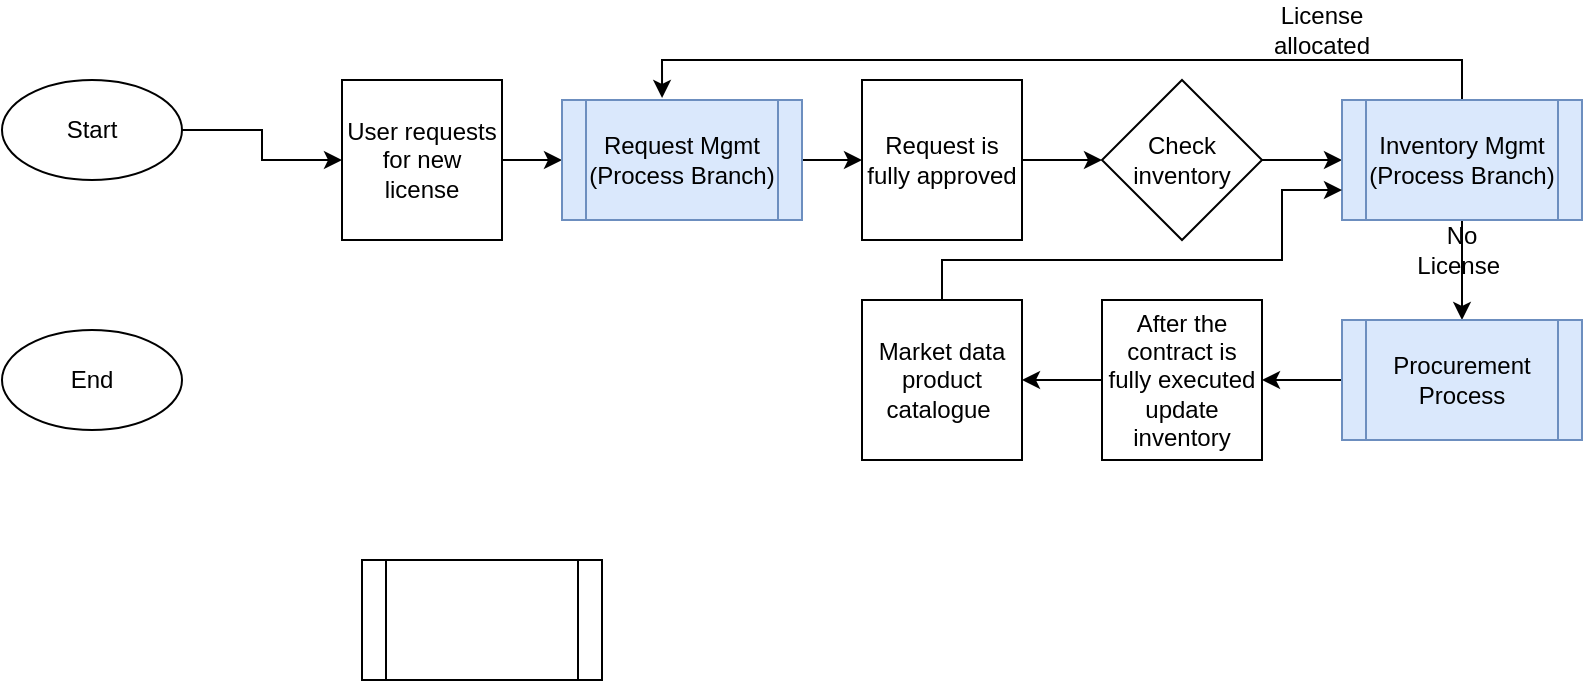 <mxfile version="23.1.2" type="github">
  <diagram name="Page-1" id="vAEatEsLHrIx9eN2LmbF">
    <mxGraphModel dx="880" dy="426" grid="1" gridSize="10" guides="1" tooltips="1" connect="1" arrows="1" fold="1" page="1" pageScale="1" pageWidth="850" pageHeight="1100" math="0" shadow="0">
      <root>
        <mxCell id="0" />
        <mxCell id="1" parent="0" />
        <mxCell id="pXW90rsx0bg_8WNFCdnt-8" value="" style="edgeStyle=orthogonalEdgeStyle;rounded=0;orthogonalLoop=1;jettySize=auto;html=1;" edge="1" parent="1" source="pXW90rsx0bg_8WNFCdnt-1" target="pXW90rsx0bg_8WNFCdnt-6">
          <mxGeometry relative="1" as="geometry" />
        </mxCell>
        <mxCell id="pXW90rsx0bg_8WNFCdnt-1" value="User requests for new license" style="whiteSpace=wrap;html=1;aspect=fixed;" vertex="1" parent="1">
          <mxGeometry x="210" y="60" width="80" height="80" as="geometry" />
        </mxCell>
        <mxCell id="pXW90rsx0bg_8WNFCdnt-3" value="" style="edgeStyle=orthogonalEdgeStyle;rounded=0;orthogonalLoop=1;jettySize=auto;html=1;" edge="1" parent="1" source="pXW90rsx0bg_8WNFCdnt-2" target="pXW90rsx0bg_8WNFCdnt-1">
          <mxGeometry relative="1" as="geometry" />
        </mxCell>
        <mxCell id="pXW90rsx0bg_8WNFCdnt-2" value="Start" style="ellipse;whiteSpace=wrap;html=1;" vertex="1" parent="1">
          <mxGeometry x="40" y="60" width="90" height="50" as="geometry" />
        </mxCell>
        <mxCell id="pXW90rsx0bg_8WNFCdnt-10" value="" style="edgeStyle=orthogonalEdgeStyle;rounded=0;orthogonalLoop=1;jettySize=auto;html=1;" edge="1" parent="1" source="pXW90rsx0bg_8WNFCdnt-6" target="pXW90rsx0bg_8WNFCdnt-9">
          <mxGeometry relative="1" as="geometry" />
        </mxCell>
        <mxCell id="pXW90rsx0bg_8WNFCdnt-6" value="Request Mgmt&lt;br&gt;(Process Branch)" style="shape=process;whiteSpace=wrap;html=1;backgroundOutline=1;fillColor=#dae8fc;strokeColor=#6c8ebf;" vertex="1" parent="1">
          <mxGeometry x="320" y="70" width="120" height="60" as="geometry" />
        </mxCell>
        <mxCell id="pXW90rsx0bg_8WNFCdnt-13" value="" style="edgeStyle=orthogonalEdgeStyle;rounded=0;orthogonalLoop=1;jettySize=auto;html=1;" edge="1" parent="1" source="pXW90rsx0bg_8WNFCdnt-9" target="pXW90rsx0bg_8WNFCdnt-11">
          <mxGeometry relative="1" as="geometry" />
        </mxCell>
        <mxCell id="pXW90rsx0bg_8WNFCdnt-9" value="Request is fully approved" style="whiteSpace=wrap;html=1;aspect=fixed;" vertex="1" parent="1">
          <mxGeometry x="470" y="60" width="80" height="80" as="geometry" />
        </mxCell>
        <mxCell id="pXW90rsx0bg_8WNFCdnt-14" value="" style="edgeStyle=orthogonalEdgeStyle;rounded=0;orthogonalLoop=1;jettySize=auto;html=1;" edge="1" parent="1" source="pXW90rsx0bg_8WNFCdnt-11" target="pXW90rsx0bg_8WNFCdnt-12">
          <mxGeometry relative="1" as="geometry" />
        </mxCell>
        <mxCell id="pXW90rsx0bg_8WNFCdnt-11" value="Check inventory" style="rhombus;whiteSpace=wrap;html=1;" vertex="1" parent="1">
          <mxGeometry x="590" y="60" width="80" height="80" as="geometry" />
        </mxCell>
        <mxCell id="pXW90rsx0bg_8WNFCdnt-18" value="" style="edgeStyle=orthogonalEdgeStyle;rounded=0;orthogonalLoop=1;jettySize=auto;html=1;" edge="1" parent="1" source="pXW90rsx0bg_8WNFCdnt-12" target="pXW90rsx0bg_8WNFCdnt-17">
          <mxGeometry relative="1" as="geometry" />
        </mxCell>
        <mxCell id="pXW90rsx0bg_8WNFCdnt-21" value="" style="edgeStyle=orthogonalEdgeStyle;rounded=0;orthogonalLoop=1;jettySize=auto;html=1;entryX=0.417;entryY=-0.017;entryDx=0;entryDy=0;entryPerimeter=0;exitX=0.5;exitY=0;exitDx=0;exitDy=0;" edge="1" parent="1" source="pXW90rsx0bg_8WNFCdnt-12" target="pXW90rsx0bg_8WNFCdnt-6">
          <mxGeometry relative="1" as="geometry">
            <mxPoint x="770" y="-10" as="targetPoint" />
          </mxGeometry>
        </mxCell>
        <mxCell id="pXW90rsx0bg_8WNFCdnt-12" value="Inventory Mgmt&lt;br&gt;(Process Branch)" style="shape=process;whiteSpace=wrap;html=1;backgroundOutline=1;fillColor=#dae8fc;strokeColor=#6c8ebf;" vertex="1" parent="1">
          <mxGeometry x="710" y="70" width="120" height="60" as="geometry" />
        </mxCell>
        <mxCell id="pXW90rsx0bg_8WNFCdnt-28" value="" style="edgeStyle=orthogonalEdgeStyle;rounded=0;orthogonalLoop=1;jettySize=auto;html=1;" edge="1" parent="1" source="pXW90rsx0bg_8WNFCdnt-17" target="pXW90rsx0bg_8WNFCdnt-24">
          <mxGeometry relative="1" as="geometry" />
        </mxCell>
        <mxCell id="pXW90rsx0bg_8WNFCdnt-17" value="Procurement Process" style="shape=process;whiteSpace=wrap;html=1;backgroundOutline=1;fillColor=#dae8fc;strokeColor=#6c8ebf;" vertex="1" parent="1">
          <mxGeometry x="710" y="180" width="120" height="60" as="geometry" />
        </mxCell>
        <mxCell id="pXW90rsx0bg_8WNFCdnt-19" value="No License&amp;nbsp;" style="text;html=1;strokeColor=none;fillColor=none;align=center;verticalAlign=middle;whiteSpace=wrap;rounded=0;" vertex="1" parent="1">
          <mxGeometry x="740" y="130" width="60" height="30" as="geometry" />
        </mxCell>
        <mxCell id="pXW90rsx0bg_8WNFCdnt-22" value="License allocated" style="text;html=1;strokeColor=none;fillColor=none;align=center;verticalAlign=middle;whiteSpace=wrap;rounded=0;" vertex="1" parent="1">
          <mxGeometry x="670" y="20" width="60" height="30" as="geometry" />
        </mxCell>
        <mxCell id="pXW90rsx0bg_8WNFCdnt-27" style="edgeStyle=orthogonalEdgeStyle;rounded=0;orthogonalLoop=1;jettySize=auto;html=1;entryX=0;entryY=0.75;entryDx=0;entryDy=0;exitX=0.5;exitY=0;exitDx=0;exitDy=0;" edge="1" parent="1" source="pXW90rsx0bg_8WNFCdnt-30" target="pXW90rsx0bg_8WNFCdnt-12">
          <mxGeometry relative="1" as="geometry">
            <Array as="points">
              <mxPoint x="510" y="150" />
              <mxPoint x="680" y="150" />
              <mxPoint x="680" y="115" />
            </Array>
          </mxGeometry>
        </mxCell>
        <mxCell id="pXW90rsx0bg_8WNFCdnt-33" value="" style="edgeStyle=orthogonalEdgeStyle;rounded=0;orthogonalLoop=1;jettySize=auto;html=1;" edge="1" parent="1" source="pXW90rsx0bg_8WNFCdnt-24" target="pXW90rsx0bg_8WNFCdnt-30">
          <mxGeometry relative="1" as="geometry" />
        </mxCell>
        <mxCell id="pXW90rsx0bg_8WNFCdnt-24" value="After the contract is fully executed update inventory" style="whiteSpace=wrap;html=1;aspect=fixed;" vertex="1" parent="1">
          <mxGeometry x="590" y="170" width="80" height="80" as="geometry" />
        </mxCell>
        <mxCell id="pXW90rsx0bg_8WNFCdnt-29" value="" style="shape=process;whiteSpace=wrap;html=1;backgroundOutline=1;" vertex="1" parent="1">
          <mxGeometry x="220" y="300" width="120" height="60" as="geometry" />
        </mxCell>
        <mxCell id="pXW90rsx0bg_8WNFCdnt-30" value="Market data product catalogue&amp;nbsp;" style="whiteSpace=wrap;html=1;aspect=fixed;" vertex="1" parent="1">
          <mxGeometry x="470" y="170" width="80" height="80" as="geometry" />
        </mxCell>
        <mxCell id="pXW90rsx0bg_8WNFCdnt-32" value="End" style="ellipse;whiteSpace=wrap;html=1;" vertex="1" parent="1">
          <mxGeometry x="40" y="185" width="90" height="50" as="geometry" />
        </mxCell>
      </root>
    </mxGraphModel>
  </diagram>
</mxfile>
